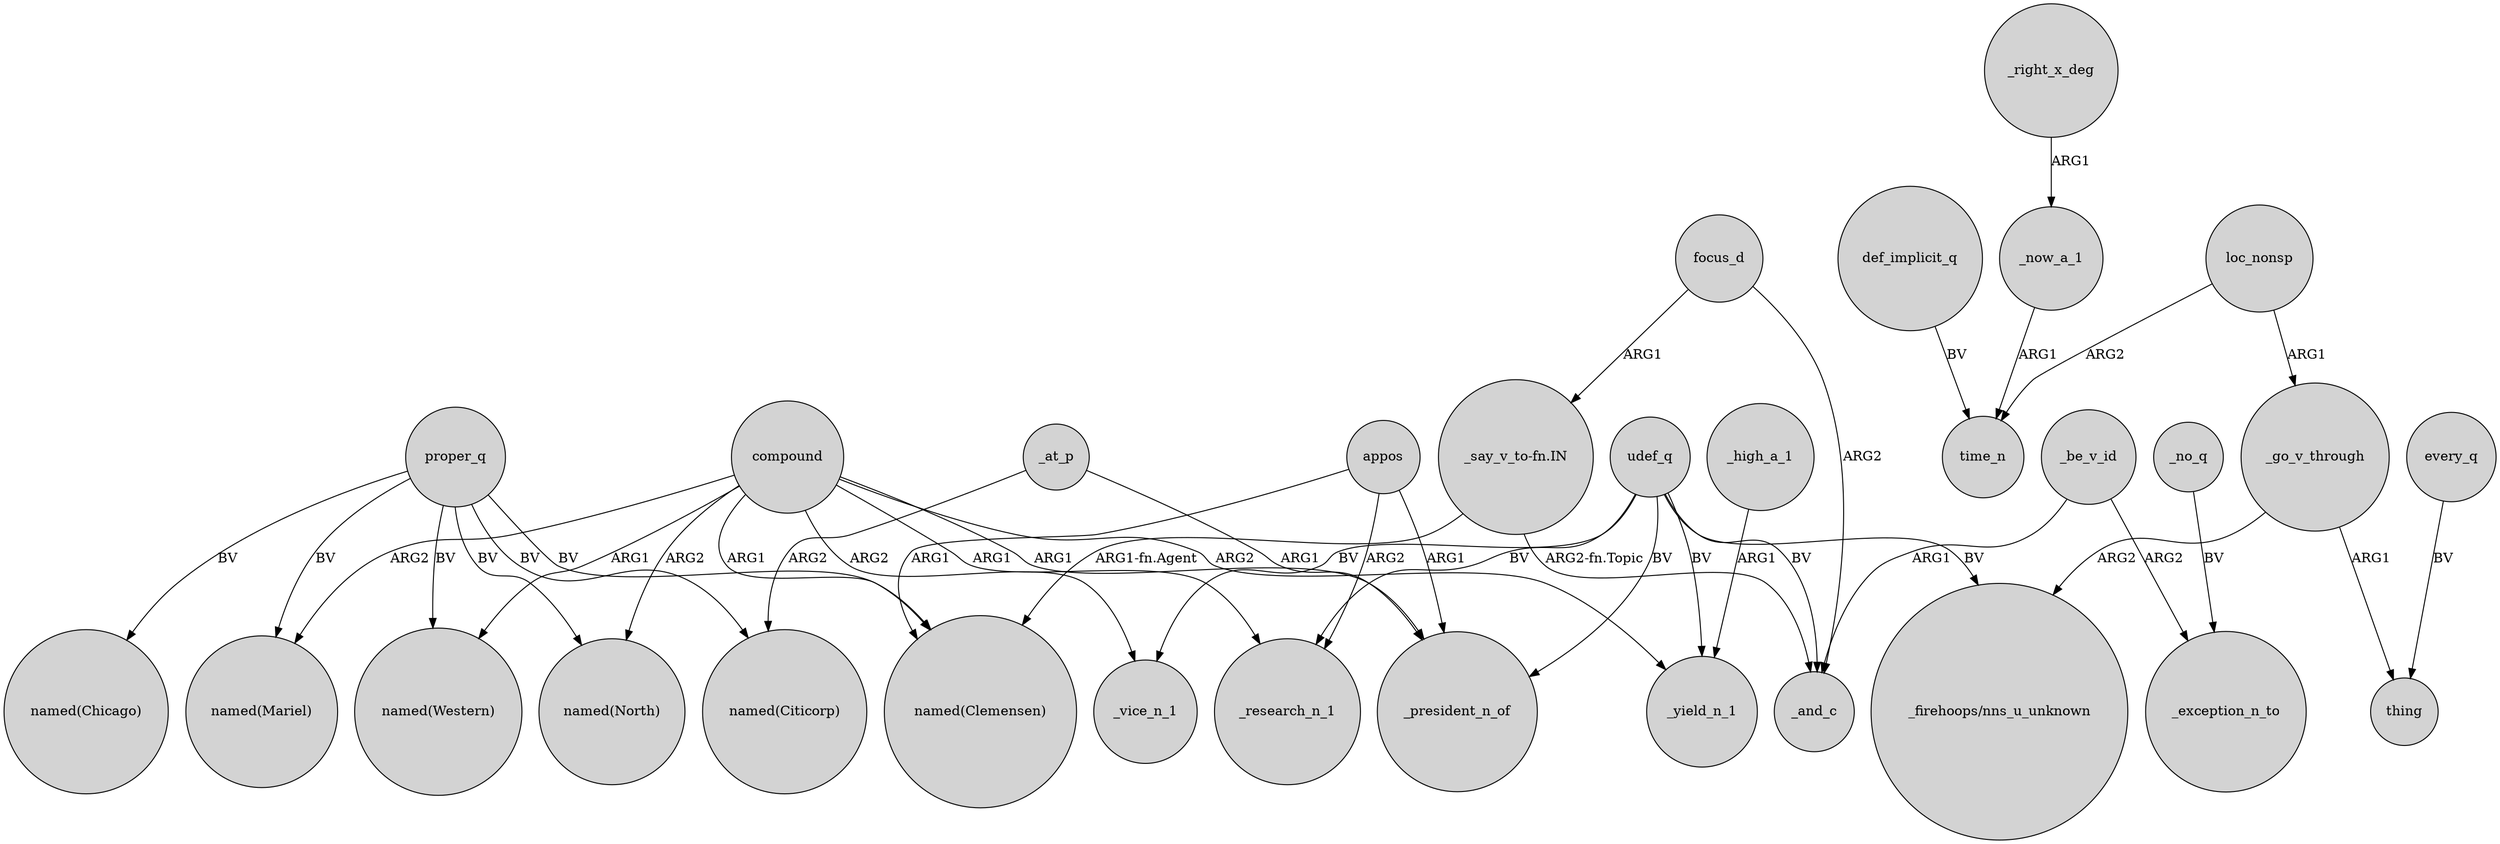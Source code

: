 digraph {
	node [shape=circle style=filled]
	compound -> "named(North)" [label=ARG2]
	compound -> "named(Clemensen)" [label=ARG1]
	compound -> _vice_n_1 [label=ARG2]
	compound -> "named(Western)" [label=ARG1]
	proper_q -> "named(North)" [label=BV]
	appos -> _president_n_of [label=ARG1]
	every_q -> thing [label=BV]
	_no_q -> _exception_n_to [label=BV]
	proper_q -> "named(Citicorp)" [label=BV]
	udef_q -> _research_n_1 [label=BV]
	loc_nonsp -> _go_v_through [label=ARG1]
	appos -> _research_n_1 [label=ARG2]
	udef_q -> "_firehoops/nns_u_unknown" [label=BV]
	_be_v_id -> _and_c [label=ARG1]
	_at_p -> "named(Citicorp)" [label=ARG2]
	compound -> _research_n_1 [label=ARG1]
	udef_q -> _vice_n_1 [label=BV]
	focus_d -> _and_c [label=ARG2]
	loc_nonsp -> time_n [label=ARG2]
	focus_d -> "_say_v_to-fn.IN" [label=ARG1]
	appos -> "named(Clemensen)" [label=ARG1]
	proper_q -> "named(Clemensen)" [label=BV]
	proper_q -> "named(Mariel)" [label=BV]
	_right_x_deg -> _now_a_1 [label=ARG1]
	udef_q -> _president_n_of [label=BV]
	compound -> _president_n_of [label=ARG1]
	_now_a_1 -> time_n [label=ARG1]
	_at_p -> _president_n_of [label=ARG1]
	"_say_v_to-fn.IN" -> _and_c [label="ARG2-fn.Topic"]
	compound -> "named(Mariel)" [label=ARG2]
	_high_a_1 -> _yield_n_1 [label=ARG1]
	_be_v_id -> _exception_n_to [label=ARG2]
	proper_q -> "named(Western)" [label=BV]
	_go_v_through -> "_firehoops/nns_u_unknown" [label=ARG2]
	"_say_v_to-fn.IN" -> "named(Clemensen)" [label="ARG1-fn.Agent"]
	_go_v_through -> thing [label=ARG1]
	compound -> _yield_n_1 [label=ARG2]
	udef_q -> _and_c [label=BV]
	udef_q -> _yield_n_1 [label=BV]
	proper_q -> "named(Chicago)" [label=BV]
	def_implicit_q -> time_n [label=BV]
}
